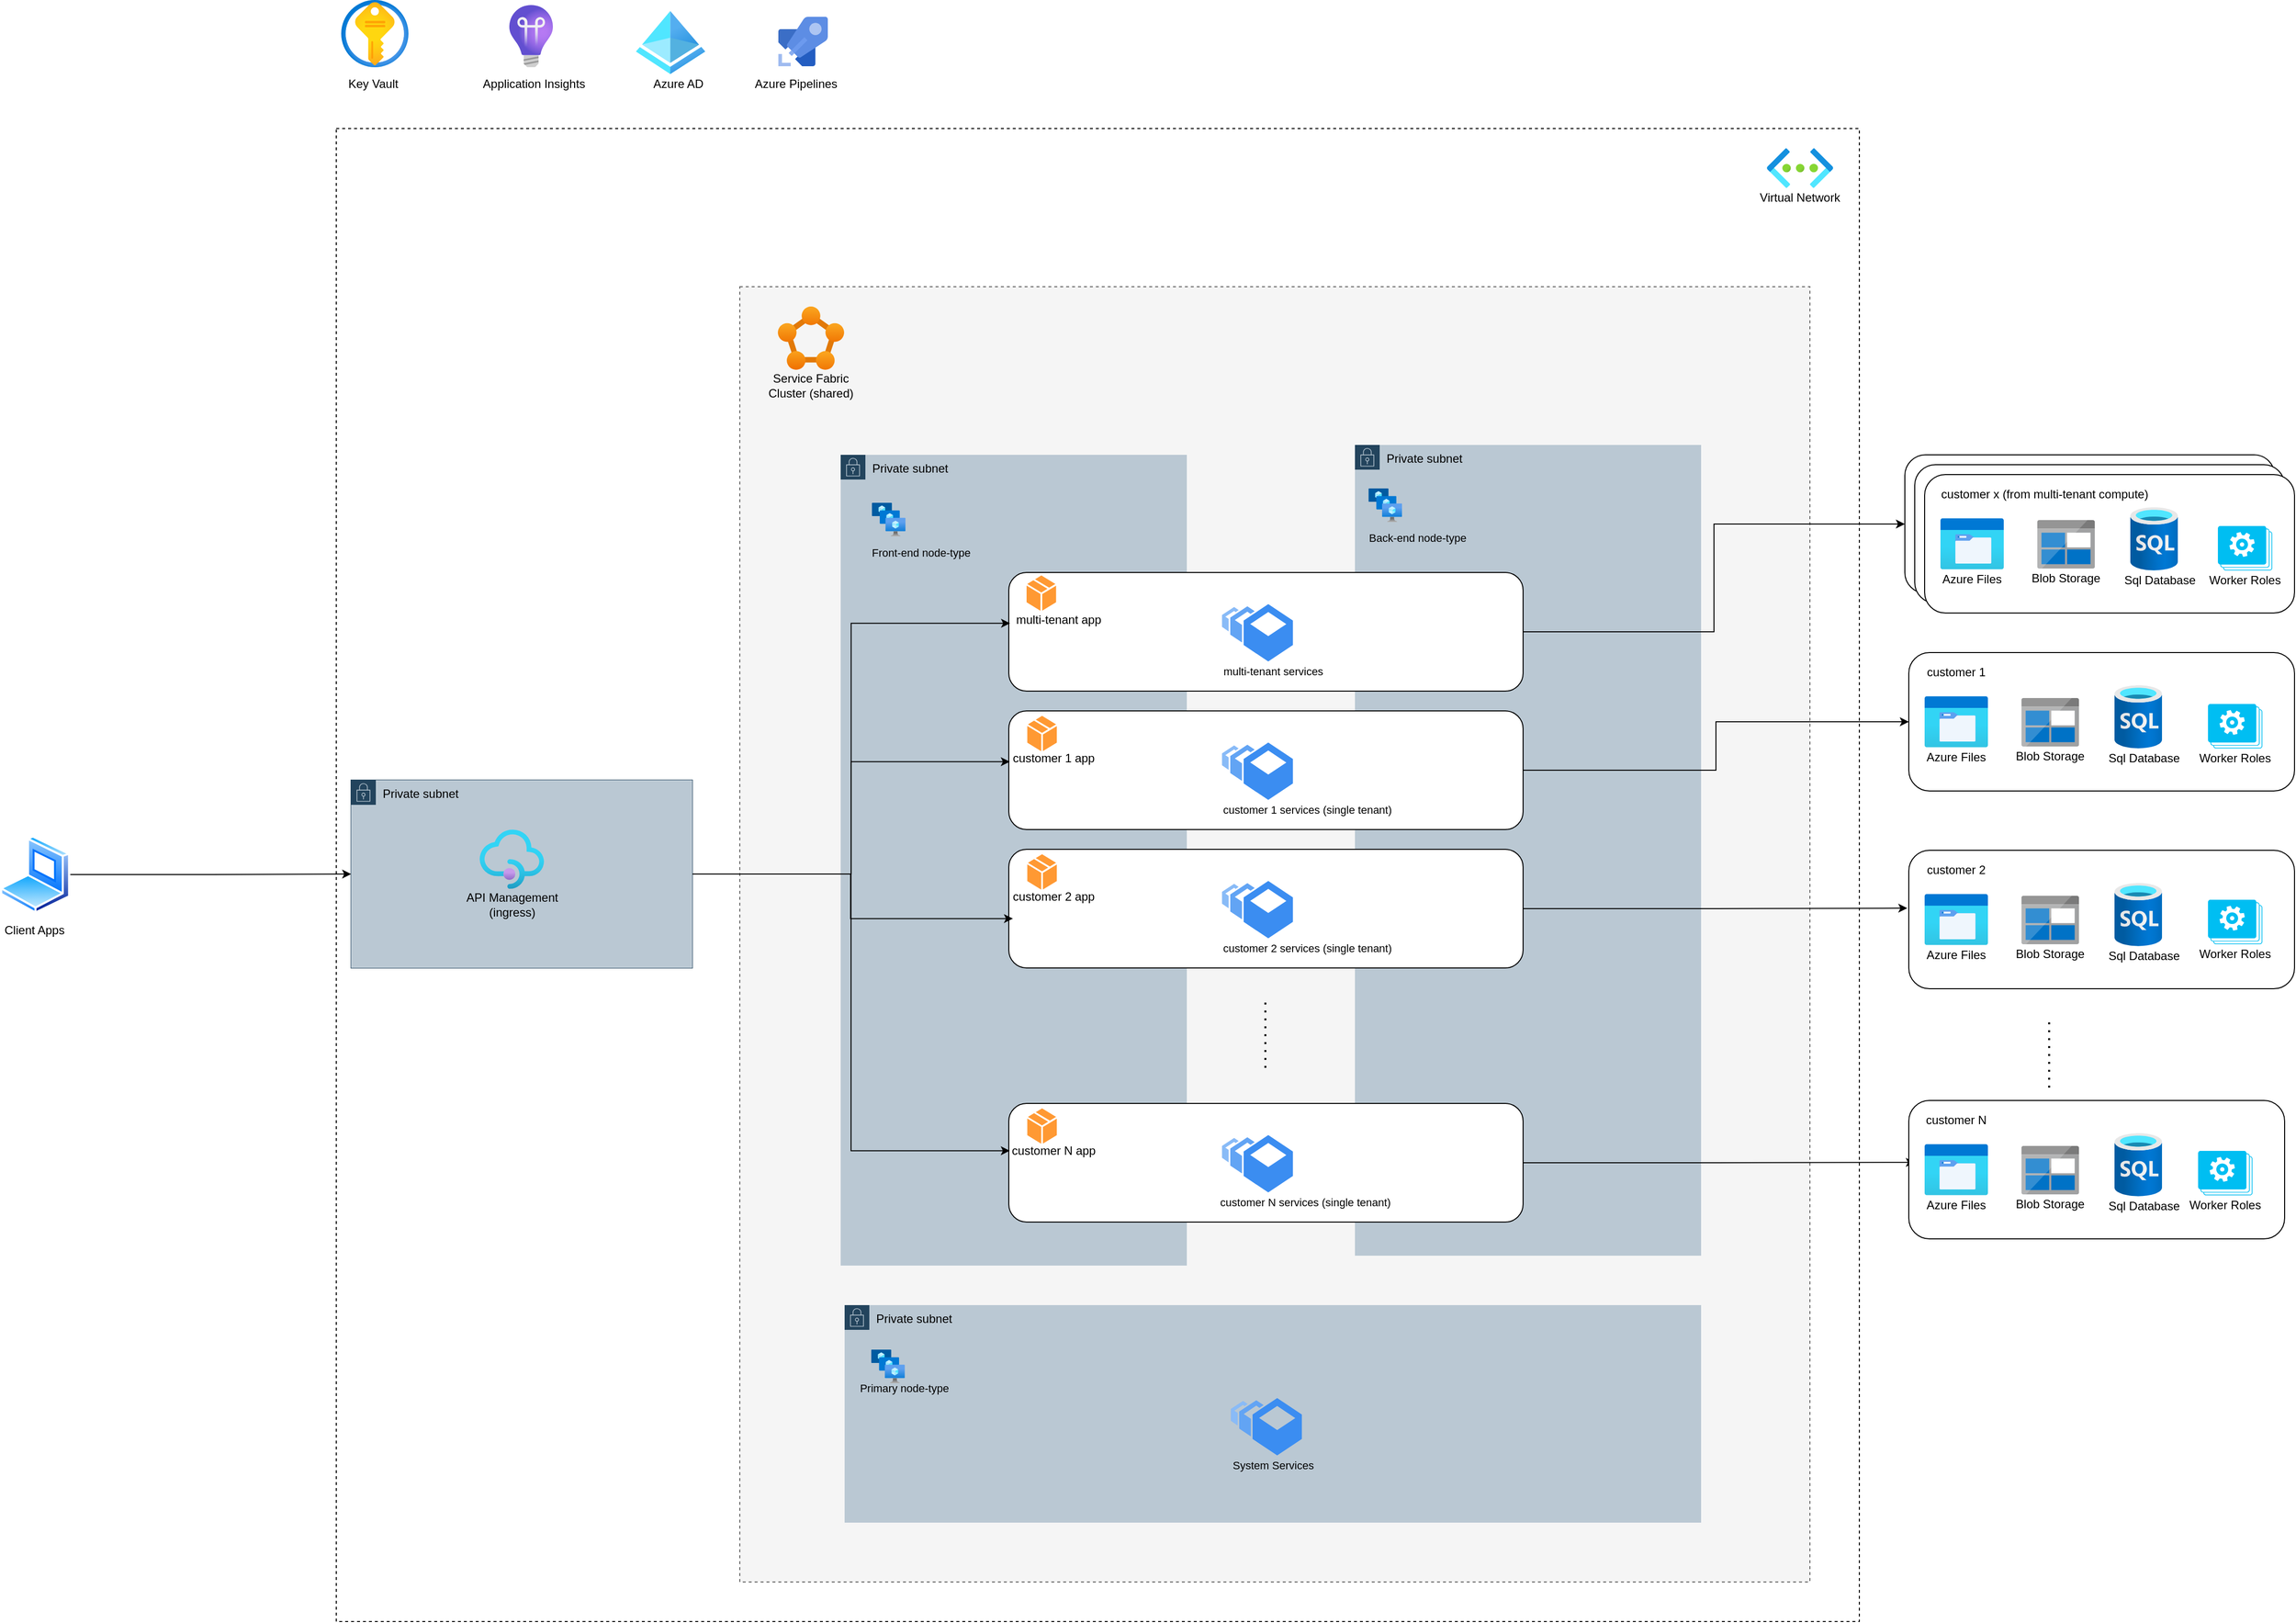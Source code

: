<mxfile version="14.2.4" type="github">
  <diagram id="4QZvZbZm6D8ZqkDao2iP" name="Page-1">
    <mxGraphModel dx="2062" dy="2254" grid="1" gridSize="10" guides="1" tooltips="1" connect="1" arrows="1" fold="1" page="1" pageScale="1" pageWidth="850" pageHeight="1100" math="0" shadow="0">
      <root>
        <mxCell id="0" />
        <mxCell id="1" parent="0" />
        <mxCell id="j2AovLINqO8kEov4aPcL-131" value="" style="rounded=0;whiteSpace=wrap;html=1;dashed=1;" parent="1" vertex="1">
          <mxGeometry x="410" y="-30" width="1540" height="1510" as="geometry" />
        </mxCell>
        <mxCell id="j2AovLINqO8kEov4aPcL-129" value="" style="rounded=0;whiteSpace=wrap;html=1;fillColor=#f5f5f5;strokeColor=#666666;fontColor=#333333;dashed=1;" parent="1" vertex="1">
          <mxGeometry x="818" y="130" width="1082" height="1310" as="geometry" />
        </mxCell>
        <mxCell id="j2AovLINqO8kEov4aPcL-118" value="Private subnet" style="points=[[0,0],[0.25,0],[0.5,0],[0.75,0],[1,0],[1,0.25],[1,0.5],[1,0.75],[1,1],[0.75,1],[0.5,1],[0.25,1],[0,1],[0,0.75],[0,0.5],[0,0.25]];outlineConnect=0;html=1;whiteSpace=wrap;fontSize=12;fontStyle=0;shape=mxgraph.aws4.group;grIcon=mxgraph.aws4.group_security_group;grStroke=0;strokeColor=#23445d;fillColor=#bac8d3;verticalAlign=top;align=left;spacingLeft=30;dashed=0;" parent="1" vertex="1">
          <mxGeometry x="1440" y="290" width="350" height="820" as="geometry" />
        </mxCell>
        <mxCell id="j2AovLINqO8kEov4aPcL-117" value="Private subnet" style="points=[[0,0],[0.25,0],[0.5,0],[0.75,0],[1,0],[1,0.25],[1,0.5],[1,0.75],[1,1],[0.75,1],[0.5,1],[0.25,1],[0,1],[0,0.75],[0,0.5],[0,0.25]];outlineConnect=0;html=1;whiteSpace=wrap;fontSize=12;fontStyle=0;shape=mxgraph.aws4.group;grIcon=mxgraph.aws4.group_security_group;grStroke=0;strokeColor=#23445d;fillColor=#bac8d3;verticalAlign=top;align=left;spacingLeft=30;dashed=0;" parent="1" vertex="1">
          <mxGeometry x="920" y="300" width="350" height="820" as="geometry" />
        </mxCell>
        <mxCell id="j2AovLINqO8kEov4aPcL-7" value="" style="aspect=fixed;html=1;points=[];align=center;image;fontSize=12;image=img/lib/azure2/security/Key_Vaults.svg;" parent="1" vertex="1">
          <mxGeometry x="415" y="-160" width="68" height="68" as="geometry" />
        </mxCell>
        <mxCell id="j2AovLINqO8kEov4aPcL-9" value="" style="aspect=fixed;html=1;points=[];align=center;image;fontSize=12;image=img/lib/azure2/devops/Application_Insights.svg;" parent="1" vertex="1">
          <mxGeometry x="585" y="-155" width="44" height="63" as="geometry" />
        </mxCell>
        <mxCell id="j2AovLINqO8kEov4aPcL-52" value="" style="group" parent="1" vertex="1" connectable="0">
          <mxGeometry x="830" y="150" width="120" height="90" as="geometry" />
        </mxCell>
        <mxCell id="j2AovLINqO8kEov4aPcL-1" value="" style="aspect=fixed;html=1;points=[];align=center;image;fontSize=12;image=img/lib/azure2/compute/Service_Fabric_Clusters.svg;" parent="j2AovLINqO8kEov4aPcL-52" vertex="1">
          <mxGeometry x="26.5" width="67" height="64" as="geometry" />
        </mxCell>
        <mxCell id="j2AovLINqO8kEov4aPcL-51" value="Service Fabric Cluster (shared)" style="text;html=1;strokeColor=none;fillColor=none;align=center;verticalAlign=middle;whiteSpace=wrap;rounded=0;" parent="j2AovLINqO8kEov4aPcL-52" vertex="1">
          <mxGeometry y="70" width="120" height="20" as="geometry" />
        </mxCell>
        <mxCell id="j2AovLINqO8kEov4aPcL-81" value="" style="group;dashed=1;" parent="1" vertex="1" connectable="0">
          <mxGeometry x="1090" y="419" width="520" height="120" as="geometry" />
        </mxCell>
        <mxCell id="j2AovLINqO8kEov4aPcL-72" value="" style="rounded=1;whiteSpace=wrap;html=1;" parent="j2AovLINqO8kEov4aPcL-81" vertex="1">
          <mxGeometry width="520" height="120" as="geometry" />
        </mxCell>
        <mxCell id="j2AovLINqO8kEov4aPcL-77" value="" style="html=1;aspect=fixed;strokeColor=none;shadow=0;align=center;verticalAlign=top;fillColor=#3B8DF1;shape=mxgraph.gcp2.bucket_scale" parent="j2AovLINqO8kEov4aPcL-81" vertex="1">
          <mxGeometry x="215.676" y="32" width="71.6" height="58" as="geometry" />
        </mxCell>
        <mxCell id="j2AovLINqO8kEov4aPcL-78" value="&lt;font style=&quot;font-size: 11px;&quot;&gt;multi-tenant services&lt;/font&gt;" style="text;html=1;strokeColor=none;fillColor=none;align=center;verticalAlign=middle;whiteSpace=wrap;rounded=0;fontSize=11;" parent="j2AovLINqO8kEov4aPcL-81" vertex="1">
          <mxGeometry x="210.476" y="90" width="115.143" height="20" as="geometry" />
        </mxCell>
        <mxCell id="j2AovLINqO8kEov4aPcL-73" value="" style="group" parent="j2AovLINqO8kEov4aPcL-81" vertex="1" connectable="0">
          <mxGeometry y="10" width="100" height="50" as="geometry" />
        </mxCell>
        <mxCell id="j2AovLINqO8kEov4aPcL-71" value="&lt;font style=&quot;font-size: 12px;&quot;&gt;multi-tenant app&lt;/font&gt;" style="text;html=1;strokeColor=none;fillColor=none;align=center;verticalAlign=middle;whiteSpace=wrap;rounded=0;fontSize=12;" parent="j2AovLINqO8kEov4aPcL-73" vertex="1">
          <mxGeometry x="1.24" y="30.71" width="98.76" height="14.29" as="geometry" />
        </mxCell>
        <mxCell id="j2AovLINqO8kEov4aPcL-200" value="" style="verticalLabelPosition=bottom;html=1;verticalAlign=top;align=center;strokeColor=none;shape=mxgraph.azure.cloud_service_package_file;fillColor=#FF9933;" parent="j2AovLINqO8kEov4aPcL-81" vertex="1">
          <mxGeometry x="17.996" y="3" width="29.819" height="35.714" as="geometry" />
        </mxCell>
        <mxCell id="j2AovLINqO8kEov4aPcL-83" value="" style="group;fontSize=11;" parent="1" vertex="1" connectable="0">
          <mxGeometry x="1090" y="559" width="520" height="120" as="geometry" />
        </mxCell>
        <mxCell id="j2AovLINqO8kEov4aPcL-84" value="" style="rounded=1;whiteSpace=wrap;html=1;" parent="j2AovLINqO8kEov4aPcL-83" vertex="1">
          <mxGeometry width="520" height="120" as="geometry" />
        </mxCell>
        <mxCell id="j2AovLINqO8kEov4aPcL-85" value="" style="html=1;aspect=fixed;strokeColor=none;shadow=0;align=center;verticalAlign=top;fillColor=#3B8DF1;shape=mxgraph.gcp2.bucket_scale" parent="j2AovLINqO8kEov4aPcL-83" vertex="1">
          <mxGeometry x="215.676" y="32" width="71.6" height="58" as="geometry" />
        </mxCell>
        <mxCell id="j2AovLINqO8kEov4aPcL-86" value="&lt;font style=&quot;font-size: 11px;&quot;&gt;customer 1 services (single tenant)&lt;/font&gt;" style="text;html=1;strokeColor=none;fillColor=none;align=center;verticalAlign=middle;whiteSpace=wrap;rounded=0;fontSize=11;" parent="j2AovLINqO8kEov4aPcL-83" vertex="1">
          <mxGeometry x="207.48" y="90" width="189.52" height="20" as="geometry" />
        </mxCell>
        <mxCell id="j2AovLINqO8kEov4aPcL-87" value="" style="group" parent="j2AovLINqO8kEov4aPcL-83" vertex="1" connectable="0">
          <mxGeometry y="10" width="90" height="50" as="geometry" />
        </mxCell>
        <mxCell id="j2AovLINqO8kEov4aPcL-88" value="" style="verticalLabelPosition=bottom;html=1;verticalAlign=top;align=center;strokeColor=none;shape=mxgraph.azure.cloud_service_package_file;fillColor=#FF9933;" parent="j2AovLINqO8kEov4aPcL-87" vertex="1">
          <mxGeometry x="18.716" y="-5" width="29.819" height="35.714" as="geometry" />
        </mxCell>
        <mxCell id="j2AovLINqO8kEov4aPcL-89" value="&lt;font style=&quot;font-size: 12px&quot;&gt;customer 1 app&lt;/font&gt;" style="text;html=1;strokeColor=none;fillColor=none;align=center;verticalAlign=middle;whiteSpace=wrap;rounded=0;fontSize=12;" parent="j2AovLINqO8kEov4aPcL-87" vertex="1">
          <mxGeometry x="1" y="30.71" width="89" height="14.29" as="geometry" />
        </mxCell>
        <mxCell id="j2AovLINqO8kEov4aPcL-98" value="" style="group;fontSize=11;" parent="1" vertex="1" connectable="0">
          <mxGeometry x="1090" y="699" width="520" height="120" as="geometry" />
        </mxCell>
        <mxCell id="j2AovLINqO8kEov4aPcL-99" value="" style="rounded=1;whiteSpace=wrap;html=1;" parent="j2AovLINqO8kEov4aPcL-98" vertex="1">
          <mxGeometry width="520" height="120" as="geometry" />
        </mxCell>
        <mxCell id="j2AovLINqO8kEov4aPcL-100" value="" style="html=1;aspect=fixed;strokeColor=none;shadow=0;align=center;verticalAlign=top;fillColor=#3B8DF1;shape=mxgraph.gcp2.bucket_scale" parent="j2AovLINqO8kEov4aPcL-98" vertex="1">
          <mxGeometry x="215.676" y="32" width="71.6" height="58" as="geometry" />
        </mxCell>
        <mxCell id="j2AovLINqO8kEov4aPcL-101" value="&lt;font style=&quot;font-size: 11px;&quot;&gt;customer 2 services (single tenant)&lt;/font&gt;" style="text;html=1;strokeColor=none;fillColor=none;align=center;verticalAlign=middle;whiteSpace=wrap;rounded=0;fontSize=11;" parent="j2AovLINqO8kEov4aPcL-98" vertex="1">
          <mxGeometry x="207.48" y="90" width="189.52" height="20" as="geometry" />
        </mxCell>
        <mxCell id="j2AovLINqO8kEov4aPcL-102" value="" style="group" parent="j2AovLINqO8kEov4aPcL-98" vertex="1" connectable="0">
          <mxGeometry y="10" width="90" height="50" as="geometry" />
        </mxCell>
        <mxCell id="j2AovLINqO8kEov4aPcL-103" value="" style="verticalLabelPosition=bottom;html=1;verticalAlign=top;align=center;strokeColor=none;shape=mxgraph.azure.cloud_service_package_file;fillColor=#FF9933;" parent="j2AovLINqO8kEov4aPcL-102" vertex="1">
          <mxGeometry x="18.716" y="-5" width="29.819" height="35.714" as="geometry" />
        </mxCell>
        <mxCell id="j2AovLINqO8kEov4aPcL-104" value="&lt;font style=&quot;font-size: 12px&quot;&gt;customer 2 app&lt;/font&gt;" style="text;html=1;strokeColor=none;fillColor=none;align=center;verticalAlign=middle;whiteSpace=wrap;rounded=0;fontSize=12;" parent="j2AovLINqO8kEov4aPcL-102" vertex="1">
          <mxGeometry x="1" y="30.71" width="89" height="14.29" as="geometry" />
        </mxCell>
        <mxCell id="j2AovLINqO8kEov4aPcL-105" value="" style="group" parent="1" vertex="1" connectable="0">
          <mxGeometry x="1090" y="956" width="520" height="120" as="geometry" />
        </mxCell>
        <mxCell id="j2AovLINqO8kEov4aPcL-106" value="" style="rounded=1;whiteSpace=wrap;html=1;" parent="j2AovLINqO8kEov4aPcL-105" vertex="1">
          <mxGeometry width="520" height="120" as="geometry" />
        </mxCell>
        <mxCell id="j2AovLINqO8kEov4aPcL-107" value="" style="html=1;aspect=fixed;strokeColor=none;shadow=0;align=center;verticalAlign=top;fillColor=#3B8DF1;shape=mxgraph.gcp2.bucket_scale" parent="j2AovLINqO8kEov4aPcL-105" vertex="1">
          <mxGeometry x="215.676" y="32" width="71.6" height="58" as="geometry" />
        </mxCell>
        <mxCell id="j2AovLINqO8kEov4aPcL-108" value="&lt;font style=&quot;font-size: 11px;&quot;&gt;customer N services (single tenant)&lt;/font&gt;" style="text;html=1;strokeColor=none;fillColor=none;align=center;verticalAlign=middle;whiteSpace=wrap;rounded=0;fontSize=11;" parent="j2AovLINqO8kEov4aPcL-105" vertex="1">
          <mxGeometry x="210.48" y="90" width="179.52" height="20" as="geometry" />
        </mxCell>
        <mxCell id="j2AovLINqO8kEov4aPcL-109" value="" style="group" parent="j2AovLINqO8kEov4aPcL-105" vertex="1" connectable="0">
          <mxGeometry y="10" width="90" height="50" as="geometry" />
        </mxCell>
        <mxCell id="j2AovLINqO8kEov4aPcL-110" value="" style="verticalLabelPosition=bottom;html=1;verticalAlign=top;align=center;strokeColor=none;shape=mxgraph.azure.cloud_service_package_file;fillColor=#FF9933;" parent="j2AovLINqO8kEov4aPcL-109" vertex="1">
          <mxGeometry x="18.716" y="-5" width="29.819" height="35.714" as="geometry" />
        </mxCell>
        <mxCell id="j2AovLINqO8kEov4aPcL-111" value="&lt;font style=&quot;font-size: 12px&quot;&gt;customer N app&lt;/font&gt;" style="text;html=1;strokeColor=none;fillColor=none;align=center;verticalAlign=middle;whiteSpace=wrap;rounded=0;fontSize=12;" parent="j2AovLINqO8kEov4aPcL-109" vertex="1">
          <mxGeometry x="1" y="30.71" width="89" height="14.29" as="geometry" />
        </mxCell>
        <mxCell id="j2AovLINqO8kEov4aPcL-119" value="" style="aspect=fixed;html=1;points=[];align=center;image;fontSize=12;image=img/lib/azure2/compute/VM_Scale_Sets.svg;" parent="1" vertex="1">
          <mxGeometry x="951.566" y="348.497" width="34" height="34" as="geometry" />
        </mxCell>
        <mxCell id="j2AovLINqO8kEov4aPcL-120" value="&lt;font style=&quot;font-size: 11px;&quot;&gt;Front-end node-type&lt;/font&gt;" style="text;html=1;strokeColor=none;fillColor=none;align=center;verticalAlign=middle;whiteSpace=wrap;rounded=0;fontSize=11;" parent="1" vertex="1">
          <mxGeometry x="937.885" y="385.783" width="127.233" height="25.714" as="geometry" />
        </mxCell>
        <mxCell id="j2AovLINqO8kEov4aPcL-121" value="" style="aspect=fixed;html=1;points=[];align=center;image;fontSize=12;image=img/lib/azure2/compute/VM_Scale_Sets.svg;" parent="1" vertex="1">
          <mxGeometry x="1453.676" y="333.997" width="34" height="34" as="geometry" />
        </mxCell>
        <mxCell id="j2AovLINqO8kEov4aPcL-122" value="&lt;font style=&quot;font-size: 11px;&quot;&gt;Back-end node-type&lt;/font&gt;" style="text;html=1;strokeColor=none;fillColor=none;align=center;verticalAlign=middle;whiteSpace=wrap;rounded=0;fontSize=11;" parent="1" vertex="1">
          <mxGeometry x="1439.995" y="371.283" width="127.233" height="25.714" as="geometry" />
        </mxCell>
        <mxCell id="j2AovLINqO8kEov4aPcL-125" value="" style="group;fillColor=#bac8d3;strokeColor=#23445d;" parent="1" vertex="1" connectable="0">
          <mxGeometry x="425" y="629" width="345" height="190" as="geometry" />
        </mxCell>
        <mxCell id="j2AovLINqO8kEov4aPcL-123" value="Private subnet" style="points=[[0,0],[0.25,0],[0.5,0],[0.75,0],[1,0],[1,0.25],[1,0.5],[1,0.75],[1,1],[0.75,1],[0.5,1],[0.25,1],[0,1],[0,0.75],[0,0.5],[0,0.25]];outlineConnect=0;html=1;whiteSpace=wrap;fontSize=12;fontStyle=0;shape=mxgraph.aws4.group;grIcon=mxgraph.aws4.group_security_group;grStroke=0;strokeColor=#23445d;fillColor=#bac8d3;verticalAlign=top;align=left;spacingLeft=30;dashed=0;" parent="j2AovLINqO8kEov4aPcL-125" vertex="1">
          <mxGeometry width="345" height="190" as="geometry" />
        </mxCell>
        <mxCell id="j2AovLINqO8kEov4aPcL-5" value="" style="aspect=fixed;html=1;points=[];align=center;image;fontSize=12;image=img/lib/azure2/integration/API_Management_Services.svg;" parent="j2AovLINqO8kEov4aPcL-125" vertex="1">
          <mxGeometry x="130" y="50" width="65" height="60" as="geometry" />
        </mxCell>
        <mxCell id="j2AovLINqO8kEov4aPcL-124" value="API Management (ingress)" style="text;html=1;strokeColor=none;fillColor=none;align=center;verticalAlign=middle;whiteSpace=wrap;rounded=0;" parent="j2AovLINqO8kEov4aPcL-125" vertex="1">
          <mxGeometry x="112.5" y="116" width="100" height="20" as="geometry" />
        </mxCell>
        <mxCell id="j2AovLINqO8kEov4aPcL-126" value="Private subnet" style="points=[[0,0],[0.25,0],[0.5,0],[0.75,0],[1,0],[1,0.25],[1,0.5],[1,0.75],[1,1],[0.75,1],[0.5,1],[0.25,1],[0,1],[0,0.75],[0,0.5],[0,0.25]];outlineConnect=0;html=1;whiteSpace=wrap;fontSize=12;fontStyle=0;shape=mxgraph.aws4.group;grIcon=mxgraph.aws4.group_security_group;grStroke=0;strokeColor=#23445d;fillColor=#bac8d3;verticalAlign=top;align=left;spacingLeft=30;dashed=0;" parent="1" vertex="1">
          <mxGeometry x="924" y="1160" width="866" height="220" as="geometry" />
        </mxCell>
        <mxCell id="j2AovLINqO8kEov4aPcL-67" value="" style="html=1;aspect=fixed;strokeColor=none;shadow=0;align=center;verticalAlign=top;fillColor=#3B8DF1;shape=mxgraph.gcp2.bucket_scale" parent="1" vertex="1">
          <mxGeometry x="1314.7" y="1254" width="71.6" height="58" as="geometry" />
        </mxCell>
        <mxCell id="j2AovLINqO8kEov4aPcL-69" value="&lt;font style=&quot;font-size: 11px;&quot;&gt;System Services&lt;/font&gt;" style="text;html=1;strokeColor=none;fillColor=none;align=center;verticalAlign=middle;whiteSpace=wrap;rounded=0;fontSize=11;" parent="1" vertex="1">
          <mxGeometry x="1310.5" y="1312" width="93" height="20" as="geometry" />
        </mxCell>
        <mxCell id="j2AovLINqO8kEov4aPcL-61" value="" style="aspect=fixed;html=1;points=[];align=center;image;fontSize=12;image=img/lib/azure2/compute/VM_Scale_Sets.svg;" parent="1" vertex="1">
          <mxGeometry x="950.89" y="1205" width="34" height="34" as="geometry" />
        </mxCell>
        <mxCell id="j2AovLINqO8kEov4aPcL-62" value="&lt;font style=&quot;font-size: 11px;&quot;&gt;Primary node-type&lt;/font&gt;" style="text;html=1;strokeColor=none;fillColor=none;align=center;verticalAlign=middle;whiteSpace=wrap;rounded=0;fontSize=11;" parent="1" vertex="1">
          <mxGeometry x="937.89" y="1234" width="93" height="20" as="geometry" />
        </mxCell>
        <mxCell id="j2AovLINqO8kEov4aPcL-127" value="" style="endArrow=none;dashed=1;html=1;dashPattern=1 3;strokeWidth=2;" parent="1" edge="1">
          <mxGeometry width="50" height="50" relative="1" as="geometry">
            <mxPoint x="1349.41" y="920" as="sourcePoint" />
            <mxPoint x="1349.41" y="850" as="targetPoint" />
          </mxGeometry>
        </mxCell>
        <mxCell id="j2AovLINqO8kEov4aPcL-134" style="edgeStyle=orthogonalEdgeStyle;rounded=0;orthogonalLoop=1;jettySize=auto;html=1;entryX=0;entryY=0.75;entryDx=0;entryDy=0;" parent="1" source="j2AovLINqO8kEov4aPcL-123" target="j2AovLINqO8kEov4aPcL-71" edge="1">
          <mxGeometry relative="1" as="geometry" />
        </mxCell>
        <mxCell id="j2AovLINqO8kEov4aPcL-135" style="edgeStyle=orthogonalEdgeStyle;rounded=0;orthogonalLoop=1;jettySize=auto;html=1;entryX=0;entryY=0.75;entryDx=0;entryDy=0;" parent="1" source="j2AovLINqO8kEov4aPcL-123" target="j2AovLINqO8kEov4aPcL-89" edge="1">
          <mxGeometry relative="1" as="geometry" />
        </mxCell>
        <mxCell id="j2AovLINqO8kEov4aPcL-137" style="edgeStyle=orthogonalEdgeStyle;rounded=0;orthogonalLoop=1;jettySize=auto;html=1;entryX=0;entryY=0.5;entryDx=0;entryDy=0;" parent="1" source="j2AovLINqO8kEov4aPcL-123" target="j2AovLINqO8kEov4aPcL-111" edge="1">
          <mxGeometry relative="1" as="geometry" />
        </mxCell>
        <mxCell id="j2AovLINqO8kEov4aPcL-139" style="edgeStyle=orthogonalEdgeStyle;rounded=0;orthogonalLoop=1;jettySize=auto;html=1;entryX=0;entryY=0.5;entryDx=0;entryDy=0;" parent="1" source="j2AovLINqO8kEov4aPcL-84" target="j2AovLINqO8kEov4aPcL-21" edge="1">
          <mxGeometry relative="1" as="geometry" />
        </mxCell>
        <mxCell id="j2AovLINqO8kEov4aPcL-140" style="edgeStyle=orthogonalEdgeStyle;rounded=0;orthogonalLoop=1;jettySize=auto;html=1;entryX=-0.004;entryY=0.418;entryDx=0;entryDy=0;entryPerimeter=0;" parent="1" source="j2AovLINqO8kEov4aPcL-99" target="j2AovLINqO8kEov4aPcL-25" edge="1">
          <mxGeometry relative="1" as="geometry" />
        </mxCell>
        <mxCell id="j2AovLINqO8kEov4aPcL-141" style="edgeStyle=orthogonalEdgeStyle;rounded=0;orthogonalLoop=1;jettySize=auto;html=1;entryX=0.016;entryY=0.447;entryDx=0;entryDy=0;entryPerimeter=0;" parent="1" source="j2AovLINqO8kEov4aPcL-106" target="j2AovLINqO8kEov4aPcL-38" edge="1">
          <mxGeometry relative="1" as="geometry" />
        </mxCell>
        <mxCell id="j2AovLINqO8kEov4aPcL-155" style="edgeStyle=orthogonalEdgeStyle;rounded=0;orthogonalLoop=1;jettySize=auto;html=1;entryX=0;entryY=0.5;entryDx=0;entryDy=0;" parent="1" source="j2AovLINqO8kEov4aPcL-72" target="j2AovLINqO8kEov4aPcL-143" edge="1">
          <mxGeometry relative="1" as="geometry" />
        </mxCell>
        <mxCell id="j2AovLINqO8kEov4aPcL-156" value="Key Vault" style="text;html=1;strokeColor=none;fillColor=none;align=center;verticalAlign=middle;whiteSpace=wrap;rounded=0;dashed=1;" parent="1" vertex="1">
          <mxGeometry x="410" y="-85" width="75" height="20" as="geometry" />
        </mxCell>
        <mxCell id="j2AovLINqO8kEov4aPcL-157" value="Application Insights" style="text;html=1;strokeColor=none;fillColor=none;align=center;verticalAlign=middle;whiteSpace=wrap;rounded=0;dashed=1;" parent="1" vertex="1">
          <mxGeometry x="555" y="-85" width="110" height="20" as="geometry" />
        </mxCell>
        <mxCell id="j2AovLINqO8kEov4aPcL-158" value="" style="aspect=fixed;html=1;points=[];align=center;image;fontSize=12;image=img/lib/azure2/identity/Azure_Active_Directory.svg;dashed=1;fillColor=#FF9933;" parent="1" vertex="1">
          <mxGeometry x="713" y="-149" width="70" height="64" as="geometry" />
        </mxCell>
        <mxCell id="j2AovLINqO8kEov4aPcL-159" value="Azure AD" style="text;html=1;strokeColor=none;fillColor=none;align=center;verticalAlign=middle;whiteSpace=wrap;rounded=0;dashed=1;" parent="1" vertex="1">
          <mxGeometry x="701" y="-85" width="110" height="20" as="geometry" />
        </mxCell>
        <mxCell id="j2AovLINqO8kEov4aPcL-160" style="edgeStyle=orthogonalEdgeStyle;rounded=0;orthogonalLoop=1;jettySize=auto;html=1;entryX=0.008;entryY=0.584;entryDx=0;entryDy=0;entryPerimeter=0;" parent="1" source="j2AovLINqO8kEov4aPcL-123" target="j2AovLINqO8kEov4aPcL-99" edge="1">
          <mxGeometry relative="1" as="geometry" />
        </mxCell>
        <mxCell id="j2AovLINqO8kEov4aPcL-162" style="edgeStyle=orthogonalEdgeStyle;rounded=0;orthogonalLoop=1;jettySize=auto;html=1;fontSize=12;" parent="1" source="j2AovLINqO8kEov4aPcL-161" target="j2AovLINqO8kEov4aPcL-123" edge="1">
          <mxGeometry relative="1" as="geometry" />
        </mxCell>
        <mxCell id="j2AovLINqO8kEov4aPcL-161" value="" style="aspect=fixed;perimeter=ellipsePerimeter;html=1;align=center;shadow=0;dashed=0;spacingTop=3;image;image=img/lib/active_directory/laptop_client.svg;fillColor=#FF9933;fontSize=12;" parent="1" vertex="1">
          <mxGeometry x="70" y="685" width="71.1" height="79" as="geometry" />
        </mxCell>
        <mxCell id="j2AovLINqO8kEov4aPcL-163" value="Client Apps" style="text;html=1;strokeColor=none;fillColor=none;align=center;verticalAlign=middle;whiteSpace=wrap;rounded=0;dashed=1;fontSize=12;" parent="1" vertex="1">
          <mxGeometry x="70" y="771" width="70" height="20" as="geometry" />
        </mxCell>
        <mxCell id="j2AovLINqO8kEov4aPcL-164" value="" style="aspect=fixed;html=1;points=[];align=center;image;fontSize=12;image=img/lib/mscae/Azure_Pipelines.svg;dashed=1;fillColor=#FF9933;" parent="1" vertex="1">
          <mxGeometry x="857" y="-143" width="50" height="50" as="geometry" />
        </mxCell>
        <mxCell id="j2AovLINqO8kEov4aPcL-165" value="Azure Pipelines" style="text;html=1;strokeColor=none;fillColor=none;align=center;verticalAlign=middle;whiteSpace=wrap;rounded=0;dashed=1;" parent="1" vertex="1">
          <mxGeometry x="820" y="-85" width="110" height="20" as="geometry" />
        </mxCell>
        <mxCell id="j2AovLINqO8kEov4aPcL-167" value="" style="group" parent="1" vertex="1" connectable="0">
          <mxGeometry x="1840" y="-10" width="100" height="60" as="geometry" />
        </mxCell>
        <mxCell id="j2AovLINqO8kEov4aPcL-132" value="" style="aspect=fixed;html=1;points=[];align=center;image;fontSize=12;image=img/lib/azure2/networking/Virtual_Networks.svg;dashed=1;fillColor=#FF9933;" parent="j2AovLINqO8kEov4aPcL-167" vertex="1">
          <mxGeometry x="16.5" width="67" height="40" as="geometry" />
        </mxCell>
        <mxCell id="j2AovLINqO8kEov4aPcL-133" value="Virtual Network" style="text;html=1;strokeColor=none;fillColor=none;align=center;verticalAlign=middle;whiteSpace=wrap;rounded=0;dashed=1;" parent="j2AovLINqO8kEov4aPcL-167" vertex="1">
          <mxGeometry y="40" width="100" height="20" as="geometry" />
        </mxCell>
        <mxCell id="j2AovLINqO8kEov4aPcL-170" value="" style="endArrow=none;dashed=1;html=1;dashPattern=1 3;strokeWidth=2;fontSize=11;" parent="1" edge="1">
          <mxGeometry width="50" height="50" relative="1" as="geometry">
            <mxPoint x="2141.91" y="940" as="sourcePoint" />
            <mxPoint x="2141.91" y="870" as="targetPoint" />
          </mxGeometry>
        </mxCell>
        <mxCell id="VV1KKHjdSfqsXgaiZ8ky-5" value="" style="group" vertex="1" connectable="0" parent="1">
          <mxGeometry x="1996" y="300" width="374" height="140" as="geometry" />
        </mxCell>
        <mxCell id="j2AovLINqO8kEov4aPcL-143" value="" style="rounded=1;whiteSpace=wrap;html=1;" parent="VV1KKHjdSfqsXgaiZ8ky-5" vertex="1">
          <mxGeometry width="374" height="140" as="geometry" />
        </mxCell>
        <mxCell id="j2AovLINqO8kEov4aPcL-144" value="" style="group" parent="VV1KKHjdSfqsXgaiZ8ky-5" vertex="1" connectable="0">
          <mxGeometry x="13" y="44" width="70" height="72" as="geometry" />
        </mxCell>
        <mxCell id="j2AovLINqO8kEov4aPcL-145" value="" style="aspect=fixed;html=1;points=[];align=center;image;fontSize=12;image=img/lib/azure2/general/Storage_Azure_Files.svg;" parent="j2AovLINqO8kEov4aPcL-144" vertex="1">
          <mxGeometry x="3" width="64" height="52" as="geometry" />
        </mxCell>
        <mxCell id="j2AovLINqO8kEov4aPcL-146" value="Azure Files" style="text;html=1;strokeColor=none;fillColor=none;align=center;verticalAlign=middle;whiteSpace=wrap;rounded=0;" parent="j2AovLINqO8kEov4aPcL-144" vertex="1">
          <mxGeometry y="52" width="70" height="20" as="geometry" />
        </mxCell>
        <mxCell id="j2AovLINqO8kEov4aPcL-147" style="edgeStyle=orthogonalEdgeStyle;rounded=0;orthogonalLoop=1;jettySize=auto;html=1;exitX=0.5;exitY=1;exitDx=0;exitDy=0;" parent="j2AovLINqO8kEov4aPcL-144" source="j2AovLINqO8kEov4aPcL-146" target="j2AovLINqO8kEov4aPcL-146" edge="1">
          <mxGeometry relative="1" as="geometry" />
        </mxCell>
        <mxCell id="j2AovLINqO8kEov4aPcL-148" value="" style="group" parent="VV1KKHjdSfqsXgaiZ8ky-5" vertex="1" connectable="0">
          <mxGeometry x="103" y="46" width="80" height="69" as="geometry" />
        </mxCell>
        <mxCell id="j2AovLINqO8kEov4aPcL-149" value="" style="aspect=fixed;html=1;points=[];align=center;image;fontSize=12;image=img/lib/mscae/BlobBlock.svg;" parent="j2AovLINqO8kEov4aPcL-148" vertex="1">
          <mxGeometry x="10.84" width="58.33" height="49" as="geometry" />
        </mxCell>
        <mxCell id="j2AovLINqO8kEov4aPcL-150" value="Blob Storage" style="text;html=1;strokeColor=none;fillColor=none;align=center;verticalAlign=middle;whiteSpace=wrap;rounded=0;" parent="j2AovLINqO8kEov4aPcL-148" vertex="1">
          <mxGeometry y="49" width="80" height="20" as="geometry" />
        </mxCell>
        <mxCell id="j2AovLINqO8kEov4aPcL-151" value="" style="group" parent="VV1KKHjdSfqsXgaiZ8ky-5" vertex="1" connectable="0">
          <mxGeometry x="198" y="33" width="80" height="84" as="geometry" />
        </mxCell>
        <mxCell id="j2AovLINqO8kEov4aPcL-152" value="" style="aspect=fixed;html=1;points=[];align=center;image;fontSize=12;image=img/lib/azure2/databases/SQL_Database.svg;" parent="j2AovLINqO8kEov4aPcL-151" vertex="1">
          <mxGeometry x="10" width="48" height="64" as="geometry" />
        </mxCell>
        <mxCell id="j2AovLINqO8kEov4aPcL-153" value="Sql Database" style="text;html=1;strokeColor=none;fillColor=none;align=center;verticalAlign=middle;whiteSpace=wrap;rounded=0;" parent="j2AovLINqO8kEov4aPcL-151" vertex="1">
          <mxGeometry y="64" width="80" height="20" as="geometry" />
        </mxCell>
        <mxCell id="j2AovLINqO8kEov4aPcL-154" value="customer x (from multi-tenant compute)" style="text;html=1;strokeColor=none;fillColor=none;align=center;verticalAlign=middle;whiteSpace=wrap;rounded=0;" parent="VV1KKHjdSfqsXgaiZ8ky-5" vertex="1">
          <mxGeometry x="13" y="10" width="217" height="20" as="geometry" />
        </mxCell>
        <mxCell id="VV1KKHjdSfqsXgaiZ8ky-3" value="" style="group" vertex="1" connectable="0" parent="VV1KKHjdSfqsXgaiZ8ky-5">
          <mxGeometry x="284" y="52" width="80" height="65" as="geometry" />
        </mxCell>
        <mxCell id="VV1KKHjdSfqsXgaiZ8ky-1" value="" style="verticalLabelPosition=bottom;html=1;verticalAlign=top;align=center;strokeColor=none;fillColor=#00BEF2;shape=mxgraph.azure.worker_roles;" vertex="1" parent="VV1KKHjdSfqsXgaiZ8ky-3">
          <mxGeometry x="12.5" width="55.0" height="45" as="geometry" />
        </mxCell>
        <mxCell id="VV1KKHjdSfqsXgaiZ8ky-2" value="Worker Roles" style="text;html=1;strokeColor=none;fillColor=none;align=center;verticalAlign=middle;whiteSpace=wrap;rounded=0;" vertex="1" parent="VV1KKHjdSfqsXgaiZ8ky-3">
          <mxGeometry y="45" width="80" height="20" as="geometry" />
        </mxCell>
        <mxCell id="VV1KKHjdSfqsXgaiZ8ky-6" value="" style="group" vertex="1" connectable="0" parent="1">
          <mxGeometry x="2006" y="310" width="374" height="140" as="geometry" />
        </mxCell>
        <mxCell id="VV1KKHjdSfqsXgaiZ8ky-7" value="" style="rounded=1;whiteSpace=wrap;html=1;" vertex="1" parent="VV1KKHjdSfqsXgaiZ8ky-6">
          <mxGeometry width="374" height="140" as="geometry" />
        </mxCell>
        <mxCell id="VV1KKHjdSfqsXgaiZ8ky-8" value="" style="group" vertex="1" connectable="0" parent="VV1KKHjdSfqsXgaiZ8ky-6">
          <mxGeometry x="13" y="44" width="70" height="72" as="geometry" />
        </mxCell>
        <mxCell id="VV1KKHjdSfqsXgaiZ8ky-9" value="" style="aspect=fixed;html=1;points=[];align=center;image;fontSize=12;image=img/lib/azure2/general/Storage_Azure_Files.svg;" vertex="1" parent="VV1KKHjdSfqsXgaiZ8ky-8">
          <mxGeometry x="3" width="64" height="52" as="geometry" />
        </mxCell>
        <mxCell id="VV1KKHjdSfqsXgaiZ8ky-10" value="Azure Files" style="text;html=1;strokeColor=none;fillColor=none;align=center;verticalAlign=middle;whiteSpace=wrap;rounded=0;" vertex="1" parent="VV1KKHjdSfqsXgaiZ8ky-8">
          <mxGeometry y="52" width="70" height="20" as="geometry" />
        </mxCell>
        <mxCell id="VV1KKHjdSfqsXgaiZ8ky-11" style="edgeStyle=orthogonalEdgeStyle;rounded=0;orthogonalLoop=1;jettySize=auto;html=1;exitX=0.5;exitY=1;exitDx=0;exitDy=0;" edge="1" parent="VV1KKHjdSfqsXgaiZ8ky-8" source="VV1KKHjdSfqsXgaiZ8ky-10" target="VV1KKHjdSfqsXgaiZ8ky-10">
          <mxGeometry relative="1" as="geometry" />
        </mxCell>
        <mxCell id="VV1KKHjdSfqsXgaiZ8ky-12" value="" style="group" vertex="1" connectable="0" parent="VV1KKHjdSfqsXgaiZ8ky-6">
          <mxGeometry x="103" y="46" width="80" height="69" as="geometry" />
        </mxCell>
        <mxCell id="VV1KKHjdSfqsXgaiZ8ky-13" value="" style="aspect=fixed;html=1;points=[];align=center;image;fontSize=12;image=img/lib/mscae/BlobBlock.svg;" vertex="1" parent="VV1KKHjdSfqsXgaiZ8ky-12">
          <mxGeometry x="10.84" width="58.33" height="49" as="geometry" />
        </mxCell>
        <mxCell id="VV1KKHjdSfqsXgaiZ8ky-14" value="Blob Storage" style="text;html=1;strokeColor=none;fillColor=none;align=center;verticalAlign=middle;whiteSpace=wrap;rounded=0;" vertex="1" parent="VV1KKHjdSfqsXgaiZ8ky-12">
          <mxGeometry y="49" width="80" height="20" as="geometry" />
        </mxCell>
        <mxCell id="VV1KKHjdSfqsXgaiZ8ky-15" value="" style="group" vertex="1" connectable="0" parent="VV1KKHjdSfqsXgaiZ8ky-6">
          <mxGeometry x="198" y="33" width="80" height="84" as="geometry" />
        </mxCell>
        <mxCell id="VV1KKHjdSfqsXgaiZ8ky-16" value="" style="aspect=fixed;html=1;points=[];align=center;image;fontSize=12;image=img/lib/azure2/databases/SQL_Database.svg;" vertex="1" parent="VV1KKHjdSfqsXgaiZ8ky-15">
          <mxGeometry x="10" width="48" height="64" as="geometry" />
        </mxCell>
        <mxCell id="VV1KKHjdSfqsXgaiZ8ky-17" value="Sql Database" style="text;html=1;strokeColor=none;fillColor=none;align=center;verticalAlign=middle;whiteSpace=wrap;rounded=0;" vertex="1" parent="VV1KKHjdSfqsXgaiZ8ky-15">
          <mxGeometry y="64" width="80" height="20" as="geometry" />
        </mxCell>
        <mxCell id="VV1KKHjdSfqsXgaiZ8ky-18" value="customer x (from multi-tenant compute)" style="text;html=1;strokeColor=none;fillColor=none;align=center;verticalAlign=middle;whiteSpace=wrap;rounded=0;" vertex="1" parent="VV1KKHjdSfqsXgaiZ8ky-6">
          <mxGeometry x="13" y="10" width="217" height="20" as="geometry" />
        </mxCell>
        <mxCell id="VV1KKHjdSfqsXgaiZ8ky-19" value="" style="group" vertex="1" connectable="0" parent="VV1KKHjdSfqsXgaiZ8ky-6">
          <mxGeometry x="284" y="52" width="80" height="65" as="geometry" />
        </mxCell>
        <mxCell id="VV1KKHjdSfqsXgaiZ8ky-20" value="" style="verticalLabelPosition=bottom;html=1;verticalAlign=top;align=center;strokeColor=none;fillColor=#00BEF2;shape=mxgraph.azure.worker_roles;" vertex="1" parent="VV1KKHjdSfqsXgaiZ8ky-19">
          <mxGeometry x="12.5" width="55.0" height="45" as="geometry" />
        </mxCell>
        <mxCell id="VV1KKHjdSfqsXgaiZ8ky-21" value="Worker Roles" style="text;html=1;strokeColor=none;fillColor=none;align=center;verticalAlign=middle;whiteSpace=wrap;rounded=0;" vertex="1" parent="VV1KKHjdSfqsXgaiZ8ky-19">
          <mxGeometry y="45" width="80" height="20" as="geometry" />
        </mxCell>
        <mxCell id="VV1KKHjdSfqsXgaiZ8ky-22" value="" style="group" vertex="1" connectable="0" parent="1">
          <mxGeometry x="2016" y="320" width="374" height="140" as="geometry" />
        </mxCell>
        <mxCell id="VV1KKHjdSfqsXgaiZ8ky-23" value="" style="rounded=1;whiteSpace=wrap;html=1;" vertex="1" parent="VV1KKHjdSfqsXgaiZ8ky-22">
          <mxGeometry width="374" height="140" as="geometry" />
        </mxCell>
        <mxCell id="VV1KKHjdSfqsXgaiZ8ky-24" value="" style="group" vertex="1" connectable="0" parent="VV1KKHjdSfqsXgaiZ8ky-22">
          <mxGeometry x="13" y="44" width="70" height="72" as="geometry" />
        </mxCell>
        <mxCell id="VV1KKHjdSfqsXgaiZ8ky-25" value="" style="aspect=fixed;html=1;points=[];align=center;image;fontSize=12;image=img/lib/azure2/general/Storage_Azure_Files.svg;" vertex="1" parent="VV1KKHjdSfqsXgaiZ8ky-24">
          <mxGeometry x="3" width="64" height="52" as="geometry" />
        </mxCell>
        <mxCell id="VV1KKHjdSfqsXgaiZ8ky-26" value="Azure Files" style="text;html=1;strokeColor=none;fillColor=none;align=center;verticalAlign=middle;whiteSpace=wrap;rounded=0;" vertex="1" parent="VV1KKHjdSfqsXgaiZ8ky-24">
          <mxGeometry y="52" width="70" height="20" as="geometry" />
        </mxCell>
        <mxCell id="VV1KKHjdSfqsXgaiZ8ky-27" style="edgeStyle=orthogonalEdgeStyle;rounded=0;orthogonalLoop=1;jettySize=auto;html=1;exitX=0.5;exitY=1;exitDx=0;exitDy=0;" edge="1" parent="VV1KKHjdSfqsXgaiZ8ky-24" source="VV1KKHjdSfqsXgaiZ8ky-26" target="VV1KKHjdSfqsXgaiZ8ky-26">
          <mxGeometry relative="1" as="geometry" />
        </mxCell>
        <mxCell id="VV1KKHjdSfqsXgaiZ8ky-28" value="" style="group" vertex="1" connectable="0" parent="VV1KKHjdSfqsXgaiZ8ky-22">
          <mxGeometry x="103" y="46" width="80" height="69" as="geometry" />
        </mxCell>
        <mxCell id="VV1KKHjdSfqsXgaiZ8ky-29" value="" style="aspect=fixed;html=1;points=[];align=center;image;fontSize=12;image=img/lib/mscae/BlobBlock.svg;" vertex="1" parent="VV1KKHjdSfqsXgaiZ8ky-28">
          <mxGeometry x="10.84" width="58.33" height="49" as="geometry" />
        </mxCell>
        <mxCell id="VV1KKHjdSfqsXgaiZ8ky-30" value="Blob Storage" style="text;html=1;strokeColor=none;fillColor=none;align=center;verticalAlign=middle;whiteSpace=wrap;rounded=0;" vertex="1" parent="VV1KKHjdSfqsXgaiZ8ky-28">
          <mxGeometry y="49" width="80" height="20" as="geometry" />
        </mxCell>
        <mxCell id="VV1KKHjdSfqsXgaiZ8ky-31" value="" style="group" vertex="1" connectable="0" parent="VV1KKHjdSfqsXgaiZ8ky-22">
          <mxGeometry x="198" y="33" width="80" height="84" as="geometry" />
        </mxCell>
        <mxCell id="VV1KKHjdSfqsXgaiZ8ky-32" value="" style="aspect=fixed;html=1;points=[];align=center;image;fontSize=12;image=img/lib/azure2/databases/SQL_Database.svg;" vertex="1" parent="VV1KKHjdSfqsXgaiZ8ky-31">
          <mxGeometry x="10" width="48" height="64" as="geometry" />
        </mxCell>
        <mxCell id="VV1KKHjdSfqsXgaiZ8ky-33" value="Sql Database" style="text;html=1;strokeColor=none;fillColor=none;align=center;verticalAlign=middle;whiteSpace=wrap;rounded=0;" vertex="1" parent="VV1KKHjdSfqsXgaiZ8ky-31">
          <mxGeometry y="64" width="80" height="20" as="geometry" />
        </mxCell>
        <mxCell id="VV1KKHjdSfqsXgaiZ8ky-34" value="customer x (from multi-tenant compute)" style="text;html=1;strokeColor=none;fillColor=none;align=center;verticalAlign=middle;whiteSpace=wrap;rounded=0;" vertex="1" parent="VV1KKHjdSfqsXgaiZ8ky-22">
          <mxGeometry x="13" y="10" width="217" height="20" as="geometry" />
        </mxCell>
        <mxCell id="VV1KKHjdSfqsXgaiZ8ky-35" value="" style="group" vertex="1" connectable="0" parent="VV1KKHjdSfqsXgaiZ8ky-22">
          <mxGeometry x="284" y="52" width="80" height="65" as="geometry" />
        </mxCell>
        <mxCell id="VV1KKHjdSfqsXgaiZ8ky-36" value="" style="verticalLabelPosition=bottom;html=1;verticalAlign=top;align=center;strokeColor=none;fillColor=#00BEF2;shape=mxgraph.azure.worker_roles;" vertex="1" parent="VV1KKHjdSfqsXgaiZ8ky-35">
          <mxGeometry x="12.5" width="55.0" height="45" as="geometry" />
        </mxCell>
        <mxCell id="VV1KKHjdSfqsXgaiZ8ky-37" value="Worker Roles" style="text;html=1;strokeColor=none;fillColor=none;align=center;verticalAlign=middle;whiteSpace=wrap;rounded=0;" vertex="1" parent="VV1KKHjdSfqsXgaiZ8ky-35">
          <mxGeometry y="45" width="80" height="20" as="geometry" />
        </mxCell>
        <mxCell id="j2AovLINqO8kEov4aPcL-21" value="" style="rounded=1;whiteSpace=wrap;html=1;" parent="1" vertex="1">
          <mxGeometry x="2000" y="500" width="390" height="140" as="geometry" />
        </mxCell>
        <mxCell id="j2AovLINqO8kEov4aPcL-14" value="" style="group" parent="1" vertex="1" connectable="0">
          <mxGeometry x="2013" y="544" width="70" height="72" as="geometry" />
        </mxCell>
        <mxCell id="j2AovLINqO8kEov4aPcL-10" value="" style="aspect=fixed;html=1;points=[];align=center;image;fontSize=12;image=img/lib/azure2/general/Storage_Azure_Files.svg;" parent="j2AovLINqO8kEov4aPcL-14" vertex="1">
          <mxGeometry x="3" width="64" height="52" as="geometry" />
        </mxCell>
        <mxCell id="j2AovLINqO8kEov4aPcL-12" value="Azure Files" style="text;html=1;strokeColor=none;fillColor=none;align=center;verticalAlign=middle;whiteSpace=wrap;rounded=0;" parent="j2AovLINqO8kEov4aPcL-14" vertex="1">
          <mxGeometry y="52" width="70" height="20" as="geometry" />
        </mxCell>
        <mxCell id="j2AovLINqO8kEov4aPcL-13" style="edgeStyle=orthogonalEdgeStyle;rounded=0;orthogonalLoop=1;jettySize=auto;html=1;exitX=0.5;exitY=1;exitDx=0;exitDy=0;" parent="j2AovLINqO8kEov4aPcL-14" source="j2AovLINqO8kEov4aPcL-12" target="j2AovLINqO8kEov4aPcL-12" edge="1">
          <mxGeometry relative="1" as="geometry" />
        </mxCell>
        <mxCell id="j2AovLINqO8kEov4aPcL-16" value="" style="group" parent="1" vertex="1" connectable="0">
          <mxGeometry x="2103" y="546" width="80" height="69" as="geometry" />
        </mxCell>
        <mxCell id="j2AovLINqO8kEov4aPcL-11" value="" style="aspect=fixed;html=1;points=[];align=center;image;fontSize=12;image=img/lib/mscae/BlobBlock.svg;" parent="j2AovLINqO8kEov4aPcL-16" vertex="1">
          <mxGeometry x="10.84" width="58.33" height="49" as="geometry" />
        </mxCell>
        <mxCell id="j2AovLINqO8kEov4aPcL-15" value="Blob Storage" style="text;html=1;strokeColor=none;fillColor=none;align=center;verticalAlign=middle;whiteSpace=wrap;rounded=0;" parent="j2AovLINqO8kEov4aPcL-16" vertex="1">
          <mxGeometry y="49" width="80" height="20" as="geometry" />
        </mxCell>
        <mxCell id="j2AovLINqO8kEov4aPcL-20" value="" style="group" parent="1" vertex="1" connectable="0">
          <mxGeometry x="2198" y="533" width="80" height="84" as="geometry" />
        </mxCell>
        <mxCell id="j2AovLINqO8kEov4aPcL-8" value="" style="aspect=fixed;html=1;points=[];align=center;image;fontSize=12;image=img/lib/azure2/databases/SQL_Database.svg;" parent="j2AovLINqO8kEov4aPcL-20" vertex="1">
          <mxGeometry x="10" width="48" height="64" as="geometry" />
        </mxCell>
        <mxCell id="j2AovLINqO8kEov4aPcL-17" value="Sql Database" style="text;html=1;strokeColor=none;fillColor=none;align=center;verticalAlign=middle;whiteSpace=wrap;rounded=0;" parent="j2AovLINqO8kEov4aPcL-20" vertex="1">
          <mxGeometry y="64" width="80" height="20" as="geometry" />
        </mxCell>
        <mxCell id="j2AovLINqO8kEov4aPcL-22" value="customer 1" style="text;html=1;strokeColor=none;fillColor=none;align=center;verticalAlign=middle;whiteSpace=wrap;rounded=0;" parent="1" vertex="1">
          <mxGeometry x="2013" y="510" width="70" height="20" as="geometry" />
        </mxCell>
        <mxCell id="VV1KKHjdSfqsXgaiZ8ky-41" value="" style="group" vertex="1" connectable="0" parent="1">
          <mxGeometry x="2290" y="552" width="80" height="65" as="geometry" />
        </mxCell>
        <mxCell id="VV1KKHjdSfqsXgaiZ8ky-42" value="" style="verticalLabelPosition=bottom;html=1;verticalAlign=top;align=center;strokeColor=none;fillColor=#00BEF2;shape=mxgraph.azure.worker_roles;" vertex="1" parent="VV1KKHjdSfqsXgaiZ8ky-41">
          <mxGeometry x="12.5" width="55.0" height="45" as="geometry" />
        </mxCell>
        <mxCell id="VV1KKHjdSfqsXgaiZ8ky-43" value="Worker Roles" style="text;html=1;strokeColor=none;fillColor=none;align=center;verticalAlign=middle;whiteSpace=wrap;rounded=0;" vertex="1" parent="VV1KKHjdSfqsXgaiZ8ky-41">
          <mxGeometry y="45" width="80" height="20" as="geometry" />
        </mxCell>
        <mxCell id="j2AovLINqO8kEov4aPcL-25" value="" style="rounded=1;whiteSpace=wrap;html=1;" parent="1" vertex="1">
          <mxGeometry x="2000" y="700" width="390" height="140" as="geometry" />
        </mxCell>
        <mxCell id="j2AovLINqO8kEov4aPcL-26" value="" style="group" parent="1" vertex="1" connectable="0">
          <mxGeometry x="2013" y="744" width="70" height="72" as="geometry" />
        </mxCell>
        <mxCell id="j2AovLINqO8kEov4aPcL-27" value="" style="aspect=fixed;html=1;points=[];align=center;image;fontSize=12;image=img/lib/azure2/general/Storage_Azure_Files.svg;" parent="j2AovLINqO8kEov4aPcL-26" vertex="1">
          <mxGeometry x="3" width="64" height="52" as="geometry" />
        </mxCell>
        <mxCell id="j2AovLINqO8kEov4aPcL-28" value="Azure Files" style="text;html=1;strokeColor=none;fillColor=none;align=center;verticalAlign=middle;whiteSpace=wrap;rounded=0;" parent="j2AovLINqO8kEov4aPcL-26" vertex="1">
          <mxGeometry y="52" width="70" height="20" as="geometry" />
        </mxCell>
        <mxCell id="j2AovLINqO8kEov4aPcL-29" style="edgeStyle=orthogonalEdgeStyle;rounded=0;orthogonalLoop=1;jettySize=auto;html=1;exitX=0.5;exitY=1;exitDx=0;exitDy=0;" parent="j2AovLINqO8kEov4aPcL-26" source="j2AovLINqO8kEov4aPcL-28" target="j2AovLINqO8kEov4aPcL-28" edge="1">
          <mxGeometry relative="1" as="geometry" />
        </mxCell>
        <mxCell id="j2AovLINqO8kEov4aPcL-30" value="" style="group" parent="1" vertex="1" connectable="0">
          <mxGeometry x="2103" y="746" width="80" height="69" as="geometry" />
        </mxCell>
        <mxCell id="j2AovLINqO8kEov4aPcL-31" value="" style="aspect=fixed;html=1;points=[];align=center;image;fontSize=12;image=img/lib/mscae/BlobBlock.svg;" parent="j2AovLINqO8kEov4aPcL-30" vertex="1">
          <mxGeometry x="10.84" width="58.33" height="49" as="geometry" />
        </mxCell>
        <mxCell id="j2AovLINqO8kEov4aPcL-32" value="Blob Storage" style="text;html=1;strokeColor=none;fillColor=none;align=center;verticalAlign=middle;whiteSpace=wrap;rounded=0;" parent="j2AovLINqO8kEov4aPcL-30" vertex="1">
          <mxGeometry y="49" width="80" height="20" as="geometry" />
        </mxCell>
        <mxCell id="j2AovLINqO8kEov4aPcL-33" value="" style="group" parent="1" vertex="1" connectable="0">
          <mxGeometry x="2198" y="733" width="80" height="84" as="geometry" />
        </mxCell>
        <mxCell id="j2AovLINqO8kEov4aPcL-34" value="" style="aspect=fixed;html=1;points=[];align=center;image;fontSize=12;image=img/lib/azure2/databases/SQL_Database.svg;" parent="j2AovLINqO8kEov4aPcL-33" vertex="1">
          <mxGeometry x="10" width="48" height="64" as="geometry" />
        </mxCell>
        <mxCell id="j2AovLINqO8kEov4aPcL-35" value="Sql Database" style="text;html=1;strokeColor=none;fillColor=none;align=center;verticalAlign=middle;whiteSpace=wrap;rounded=0;" parent="j2AovLINqO8kEov4aPcL-33" vertex="1">
          <mxGeometry y="64" width="80" height="20" as="geometry" />
        </mxCell>
        <mxCell id="j2AovLINqO8kEov4aPcL-36" value="customer 2" style="text;html=1;strokeColor=none;fillColor=none;align=center;verticalAlign=middle;whiteSpace=wrap;rounded=0;" parent="1" vertex="1">
          <mxGeometry x="2013" y="710" width="70" height="20" as="geometry" />
        </mxCell>
        <mxCell id="VV1KKHjdSfqsXgaiZ8ky-45" value="" style="group" vertex="1" connectable="0" parent="1">
          <mxGeometry x="2290" y="750" width="80" height="65" as="geometry" />
        </mxCell>
        <mxCell id="VV1KKHjdSfqsXgaiZ8ky-46" value="" style="verticalLabelPosition=bottom;html=1;verticalAlign=top;align=center;strokeColor=none;fillColor=#00BEF2;shape=mxgraph.azure.worker_roles;" vertex="1" parent="VV1KKHjdSfqsXgaiZ8ky-45">
          <mxGeometry x="12.5" width="55.0" height="45" as="geometry" />
        </mxCell>
        <mxCell id="VV1KKHjdSfqsXgaiZ8ky-47" value="Worker Roles" style="text;html=1;strokeColor=none;fillColor=none;align=center;verticalAlign=middle;whiteSpace=wrap;rounded=0;" vertex="1" parent="VV1KKHjdSfqsXgaiZ8ky-45">
          <mxGeometry y="45" width="80" height="20" as="geometry" />
        </mxCell>
        <mxCell id="j2AovLINqO8kEov4aPcL-38" value="" style="rounded=1;whiteSpace=wrap;html=1;" parent="1" vertex="1">
          <mxGeometry x="2000" y="953" width="380" height="140" as="geometry" />
        </mxCell>
        <mxCell id="j2AovLINqO8kEov4aPcL-39" value="" style="group" parent="1" vertex="1" connectable="0">
          <mxGeometry x="2013" y="997" width="70" height="72" as="geometry" />
        </mxCell>
        <mxCell id="j2AovLINqO8kEov4aPcL-40" value="" style="aspect=fixed;html=1;points=[];align=center;image;fontSize=12;image=img/lib/azure2/general/Storage_Azure_Files.svg;" parent="j2AovLINqO8kEov4aPcL-39" vertex="1">
          <mxGeometry x="3" width="64" height="52" as="geometry" />
        </mxCell>
        <mxCell id="j2AovLINqO8kEov4aPcL-41" value="Azure Files" style="text;html=1;strokeColor=none;fillColor=none;align=center;verticalAlign=middle;whiteSpace=wrap;rounded=0;" parent="j2AovLINqO8kEov4aPcL-39" vertex="1">
          <mxGeometry y="52" width="70" height="20" as="geometry" />
        </mxCell>
        <mxCell id="j2AovLINqO8kEov4aPcL-42" style="edgeStyle=orthogonalEdgeStyle;rounded=0;orthogonalLoop=1;jettySize=auto;html=1;exitX=0.5;exitY=1;exitDx=0;exitDy=0;" parent="j2AovLINqO8kEov4aPcL-39" source="j2AovLINqO8kEov4aPcL-41" target="j2AovLINqO8kEov4aPcL-41" edge="1">
          <mxGeometry relative="1" as="geometry" />
        </mxCell>
        <mxCell id="j2AovLINqO8kEov4aPcL-43" value="" style="group" parent="1" vertex="1" connectable="0">
          <mxGeometry x="2103" y="999" width="80" height="69" as="geometry" />
        </mxCell>
        <mxCell id="j2AovLINqO8kEov4aPcL-44" value="" style="aspect=fixed;html=1;points=[];align=center;image;fontSize=12;image=img/lib/mscae/BlobBlock.svg;" parent="j2AovLINqO8kEov4aPcL-43" vertex="1">
          <mxGeometry x="10.84" width="58.33" height="49" as="geometry" />
        </mxCell>
        <mxCell id="j2AovLINqO8kEov4aPcL-45" value="Blob Storage" style="text;html=1;strokeColor=none;fillColor=none;align=center;verticalAlign=middle;whiteSpace=wrap;rounded=0;" parent="j2AovLINqO8kEov4aPcL-43" vertex="1">
          <mxGeometry y="49" width="80" height="20" as="geometry" />
        </mxCell>
        <mxCell id="j2AovLINqO8kEov4aPcL-46" value="" style="group" parent="1" vertex="1" connectable="0">
          <mxGeometry x="2198" y="986" width="80" height="84" as="geometry" />
        </mxCell>
        <mxCell id="j2AovLINqO8kEov4aPcL-47" value="" style="aspect=fixed;html=1;points=[];align=center;image;fontSize=12;image=img/lib/azure2/databases/SQL_Database.svg;" parent="j2AovLINqO8kEov4aPcL-46" vertex="1">
          <mxGeometry x="10" width="48" height="64" as="geometry" />
        </mxCell>
        <mxCell id="j2AovLINqO8kEov4aPcL-48" value="Sql Database" style="text;html=1;strokeColor=none;fillColor=none;align=center;verticalAlign=middle;whiteSpace=wrap;rounded=0;" parent="j2AovLINqO8kEov4aPcL-46" vertex="1">
          <mxGeometry y="64" width="80" height="20" as="geometry" />
        </mxCell>
        <mxCell id="j2AovLINqO8kEov4aPcL-49" value="customer N" style="text;html=1;strokeColor=none;fillColor=none;align=center;verticalAlign=middle;whiteSpace=wrap;rounded=0;" parent="1" vertex="1">
          <mxGeometry x="2013" y="963" width="70" height="20" as="geometry" />
        </mxCell>
        <mxCell id="VV1KKHjdSfqsXgaiZ8ky-48" value="" style="group" vertex="1" connectable="0" parent="1">
          <mxGeometry x="2280" y="1004" width="80" height="65" as="geometry" />
        </mxCell>
        <mxCell id="VV1KKHjdSfqsXgaiZ8ky-49" value="" style="verticalLabelPosition=bottom;html=1;verticalAlign=top;align=center;strokeColor=none;fillColor=#00BEF2;shape=mxgraph.azure.worker_roles;" vertex="1" parent="VV1KKHjdSfqsXgaiZ8ky-48">
          <mxGeometry x="12.5" width="55.0" height="45" as="geometry" />
        </mxCell>
        <mxCell id="VV1KKHjdSfqsXgaiZ8ky-50" value="Worker Roles" style="text;html=1;strokeColor=none;fillColor=none;align=center;verticalAlign=middle;whiteSpace=wrap;rounded=0;" vertex="1" parent="VV1KKHjdSfqsXgaiZ8ky-48">
          <mxGeometry y="45" width="80" height="20" as="geometry" />
        </mxCell>
      </root>
    </mxGraphModel>
  </diagram>
</mxfile>

